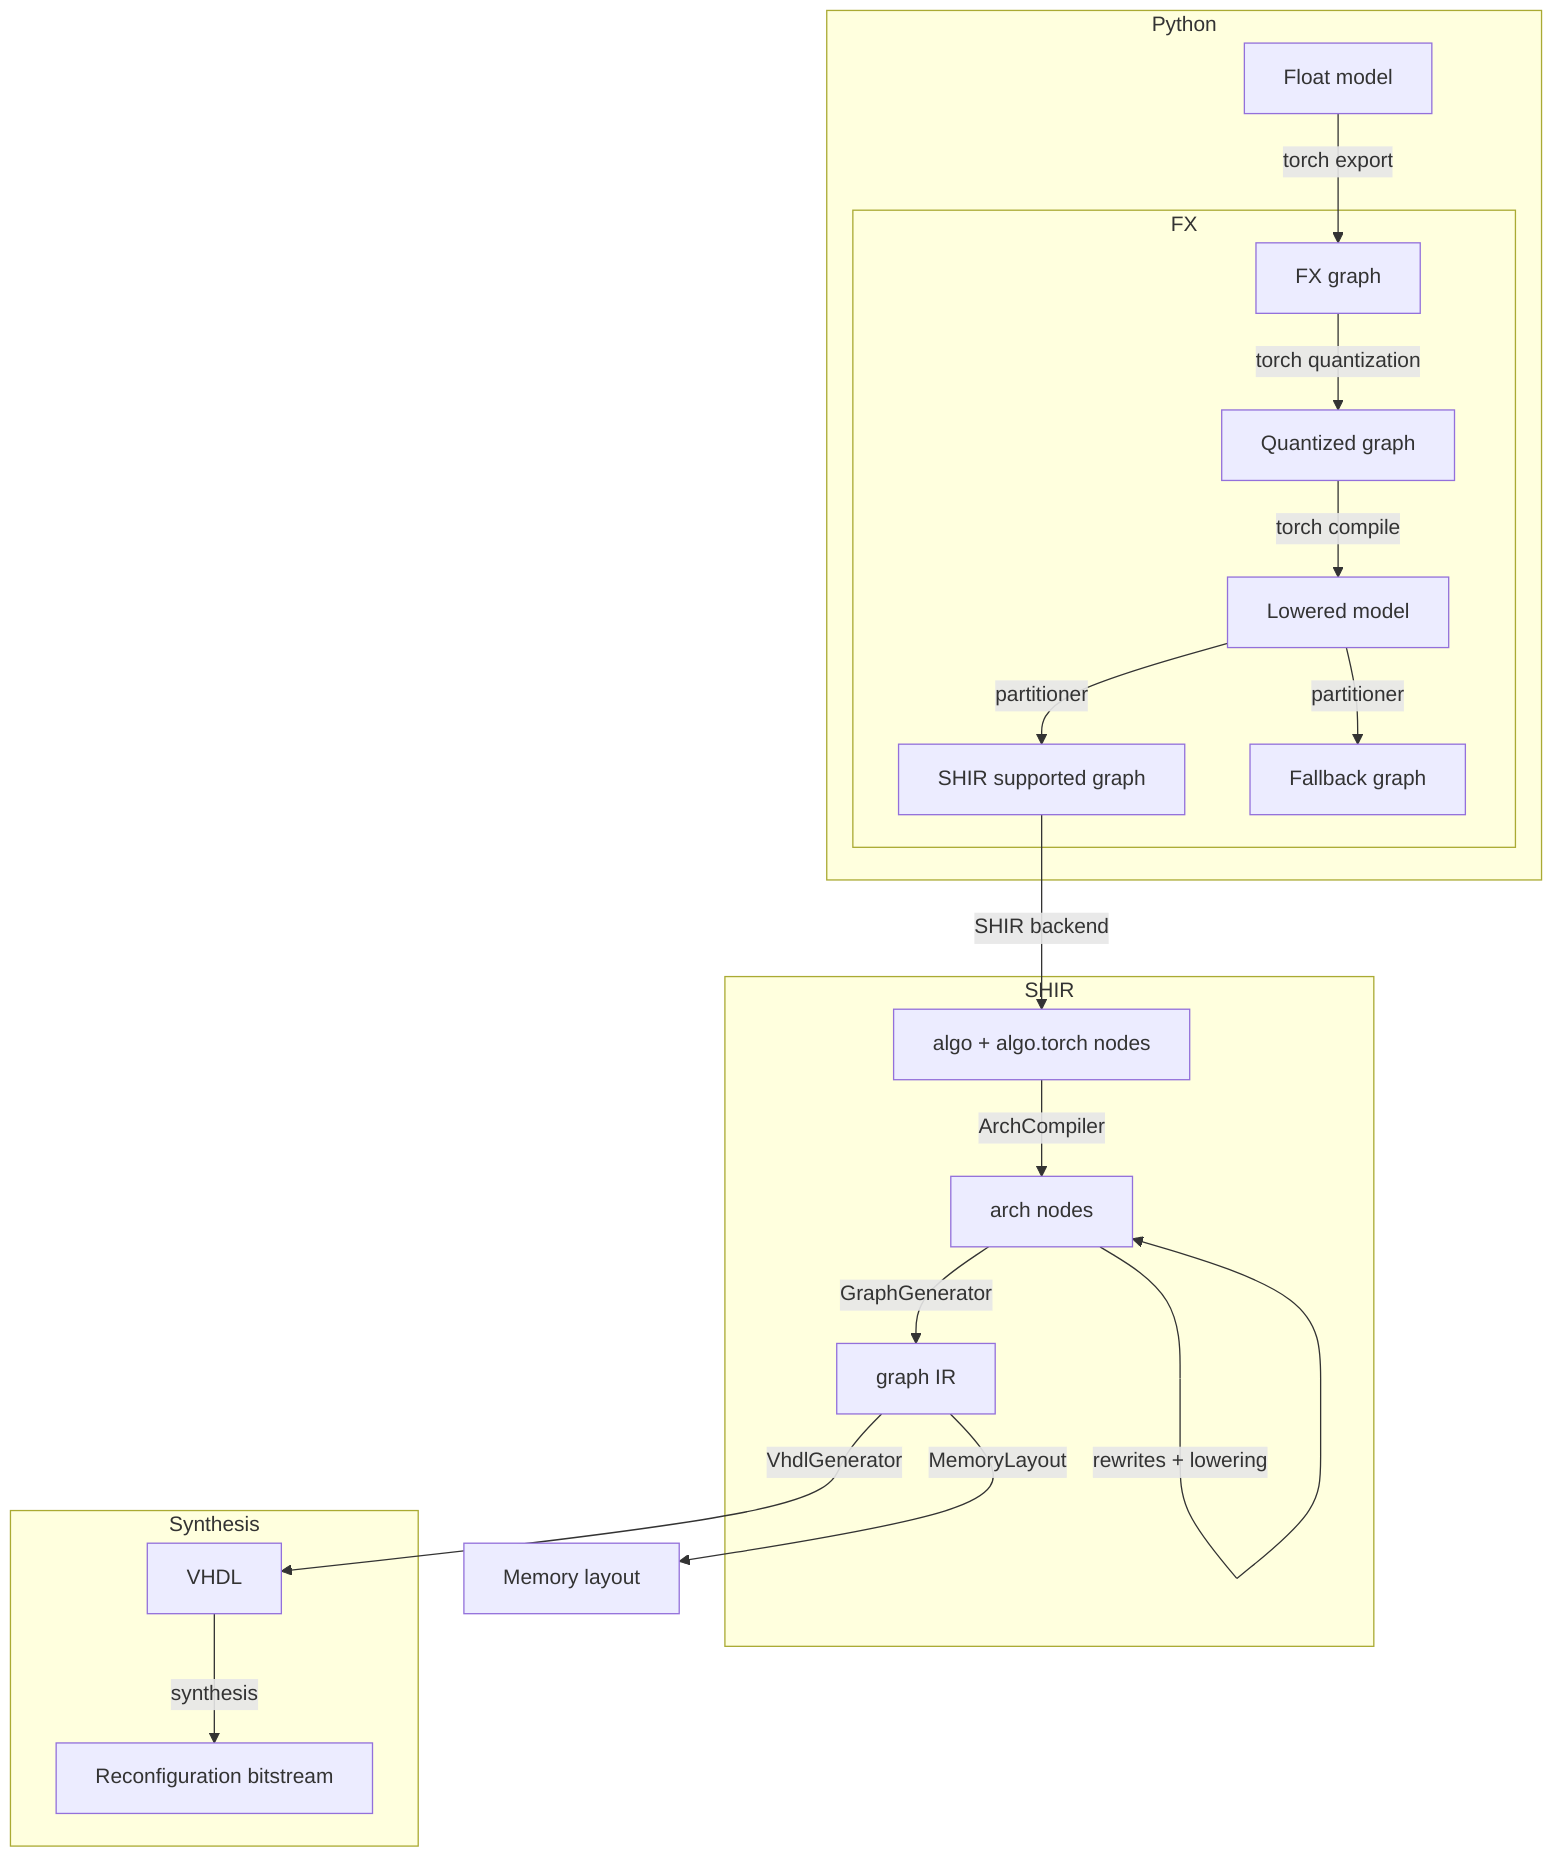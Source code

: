 flowchart
    subgraph Python
        py_float_model[Float model]
        subgraph FX
            fx_float_model[FX graph]
            fx_quantized_model[Quantized graph]
            fx_lowered_model[Lowered model]
            fx_supported_subgraph[SHIR supported graph]
            fx_remainder_subgraph[Fallback graph]
        end
    end
    subgraph SHIR
        shir_algo_expr[algo + algo.torch nodes]
        shir_arch_expr[arch nodes]
        shir_graph_ir[graph IR]
    end
    subgraph Synthesis
        vhdl[VHDL]
        gbs[Reconfiguration bitstream]
    end
    mem_layout[Memory layout]

    py_float_model -->|torch export| fx_float_model
    fx_float_model -->|torch quantization| fx_quantized_model
    fx_quantized_model -->|torch compile| fx_lowered_model
    fx_lowered_model -->|partitioner| fx_supported_subgraph
    fx_lowered_model -->|partitioner| fx_remainder_subgraph
    fx_supported_subgraph -->|SHIR backend| shir_algo_expr
    shir_algo_expr -->|ArchCompiler| shir_arch_expr
    shir_arch_expr -->|rewrites + lowering| shir_arch_expr
    shir_arch_expr -->|GraphGenerator| shir_graph_ir
    shir_graph_ir -->|VhdlGenerator| vhdl
    shir_graph_ir -->|MemoryLayout| mem_layout
    vhdl -->|synthesis| gbs